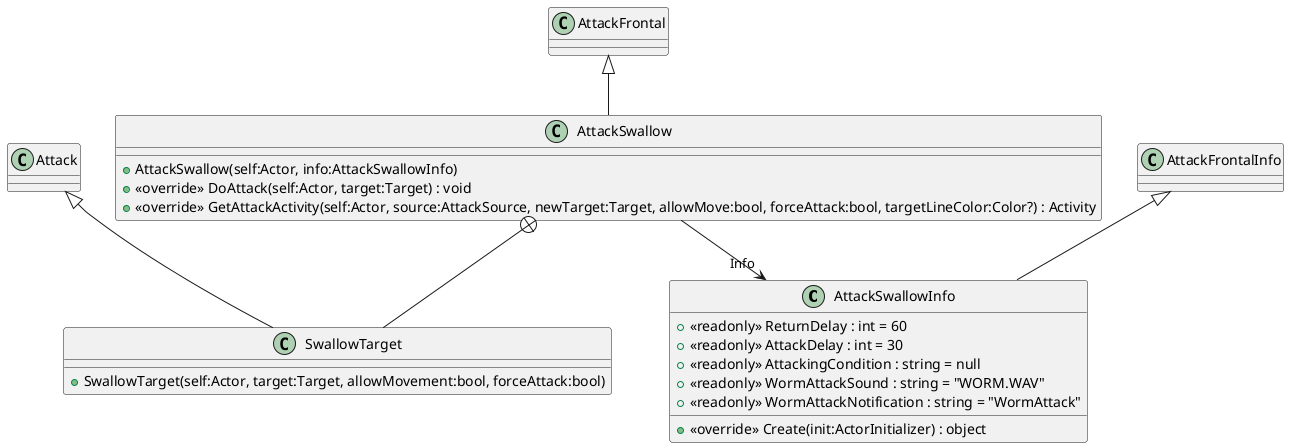 @startuml
class AttackSwallowInfo {
    + <<readonly>> ReturnDelay : int = 60
    + <<readonly>> AttackDelay : int = 30
    + <<readonly>> AttackingCondition : string = null
    + <<readonly>> WormAttackSound : string = "WORM.WAV"
    + <<readonly>> WormAttackNotification : string = "WormAttack"
    + <<override>> Create(init:ActorInitializer) : object
}
class AttackSwallow {
    + AttackSwallow(self:Actor, info:AttackSwallowInfo)
    + <<override>> DoAttack(self:Actor, target:Target) : void
    + <<override>> GetAttackActivity(self:Actor, source:AttackSource, newTarget:Target, allowMove:bool, forceAttack:bool, targetLineColor:Color?) : Activity
}
class SwallowTarget {
    + SwallowTarget(self:Actor, target:Target, allowMovement:bool, forceAttack:bool)
}
AttackFrontalInfo <|-- AttackSwallowInfo
AttackFrontal <|-- AttackSwallow
AttackSwallow --> "Info" AttackSwallowInfo
AttackSwallow +-- SwallowTarget
Attack <|-- SwallowTarget
@enduml
